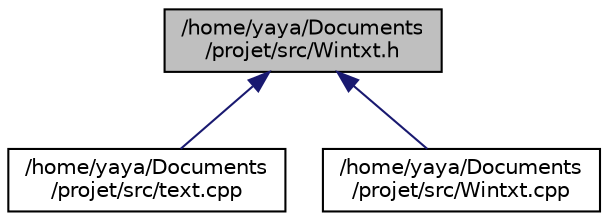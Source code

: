digraph "/home/yaya/Documents/projet/src/Wintxt.h"
{
 // LATEX_PDF_SIZE
  edge [fontname="Helvetica",fontsize="10",labelfontname="Helvetica",labelfontsize="10"];
  node [fontname="Helvetica",fontsize="10",shape=record];
  Node1 [label="/home/yaya/Documents\l/projet/src/Wintxt.h",height=0.2,width=0.4,color="black", fillcolor="grey75", style="filled", fontcolor="black",tooltip=" "];
  Node1 -> Node2 [dir="back",color="midnightblue",fontsize="10",style="solid",fontname="Helvetica"];
  Node2 [label="/home/yaya/Documents\l/projet/src/text.cpp",height=0.2,width=0.4,color="black", fillcolor="white", style="filled",URL="$text_8cpp.html",tooltip=" "];
  Node1 -> Node3 [dir="back",color="midnightblue",fontsize="10",style="solid",fontname="Helvetica"];
  Node3 [label="/home/yaya/Documents\l/projet/src/Wintxt.cpp",height=0.2,width=0.4,color="black", fillcolor="white", style="filled",URL="$_wintxt_8cpp.html",tooltip=" "];
}
